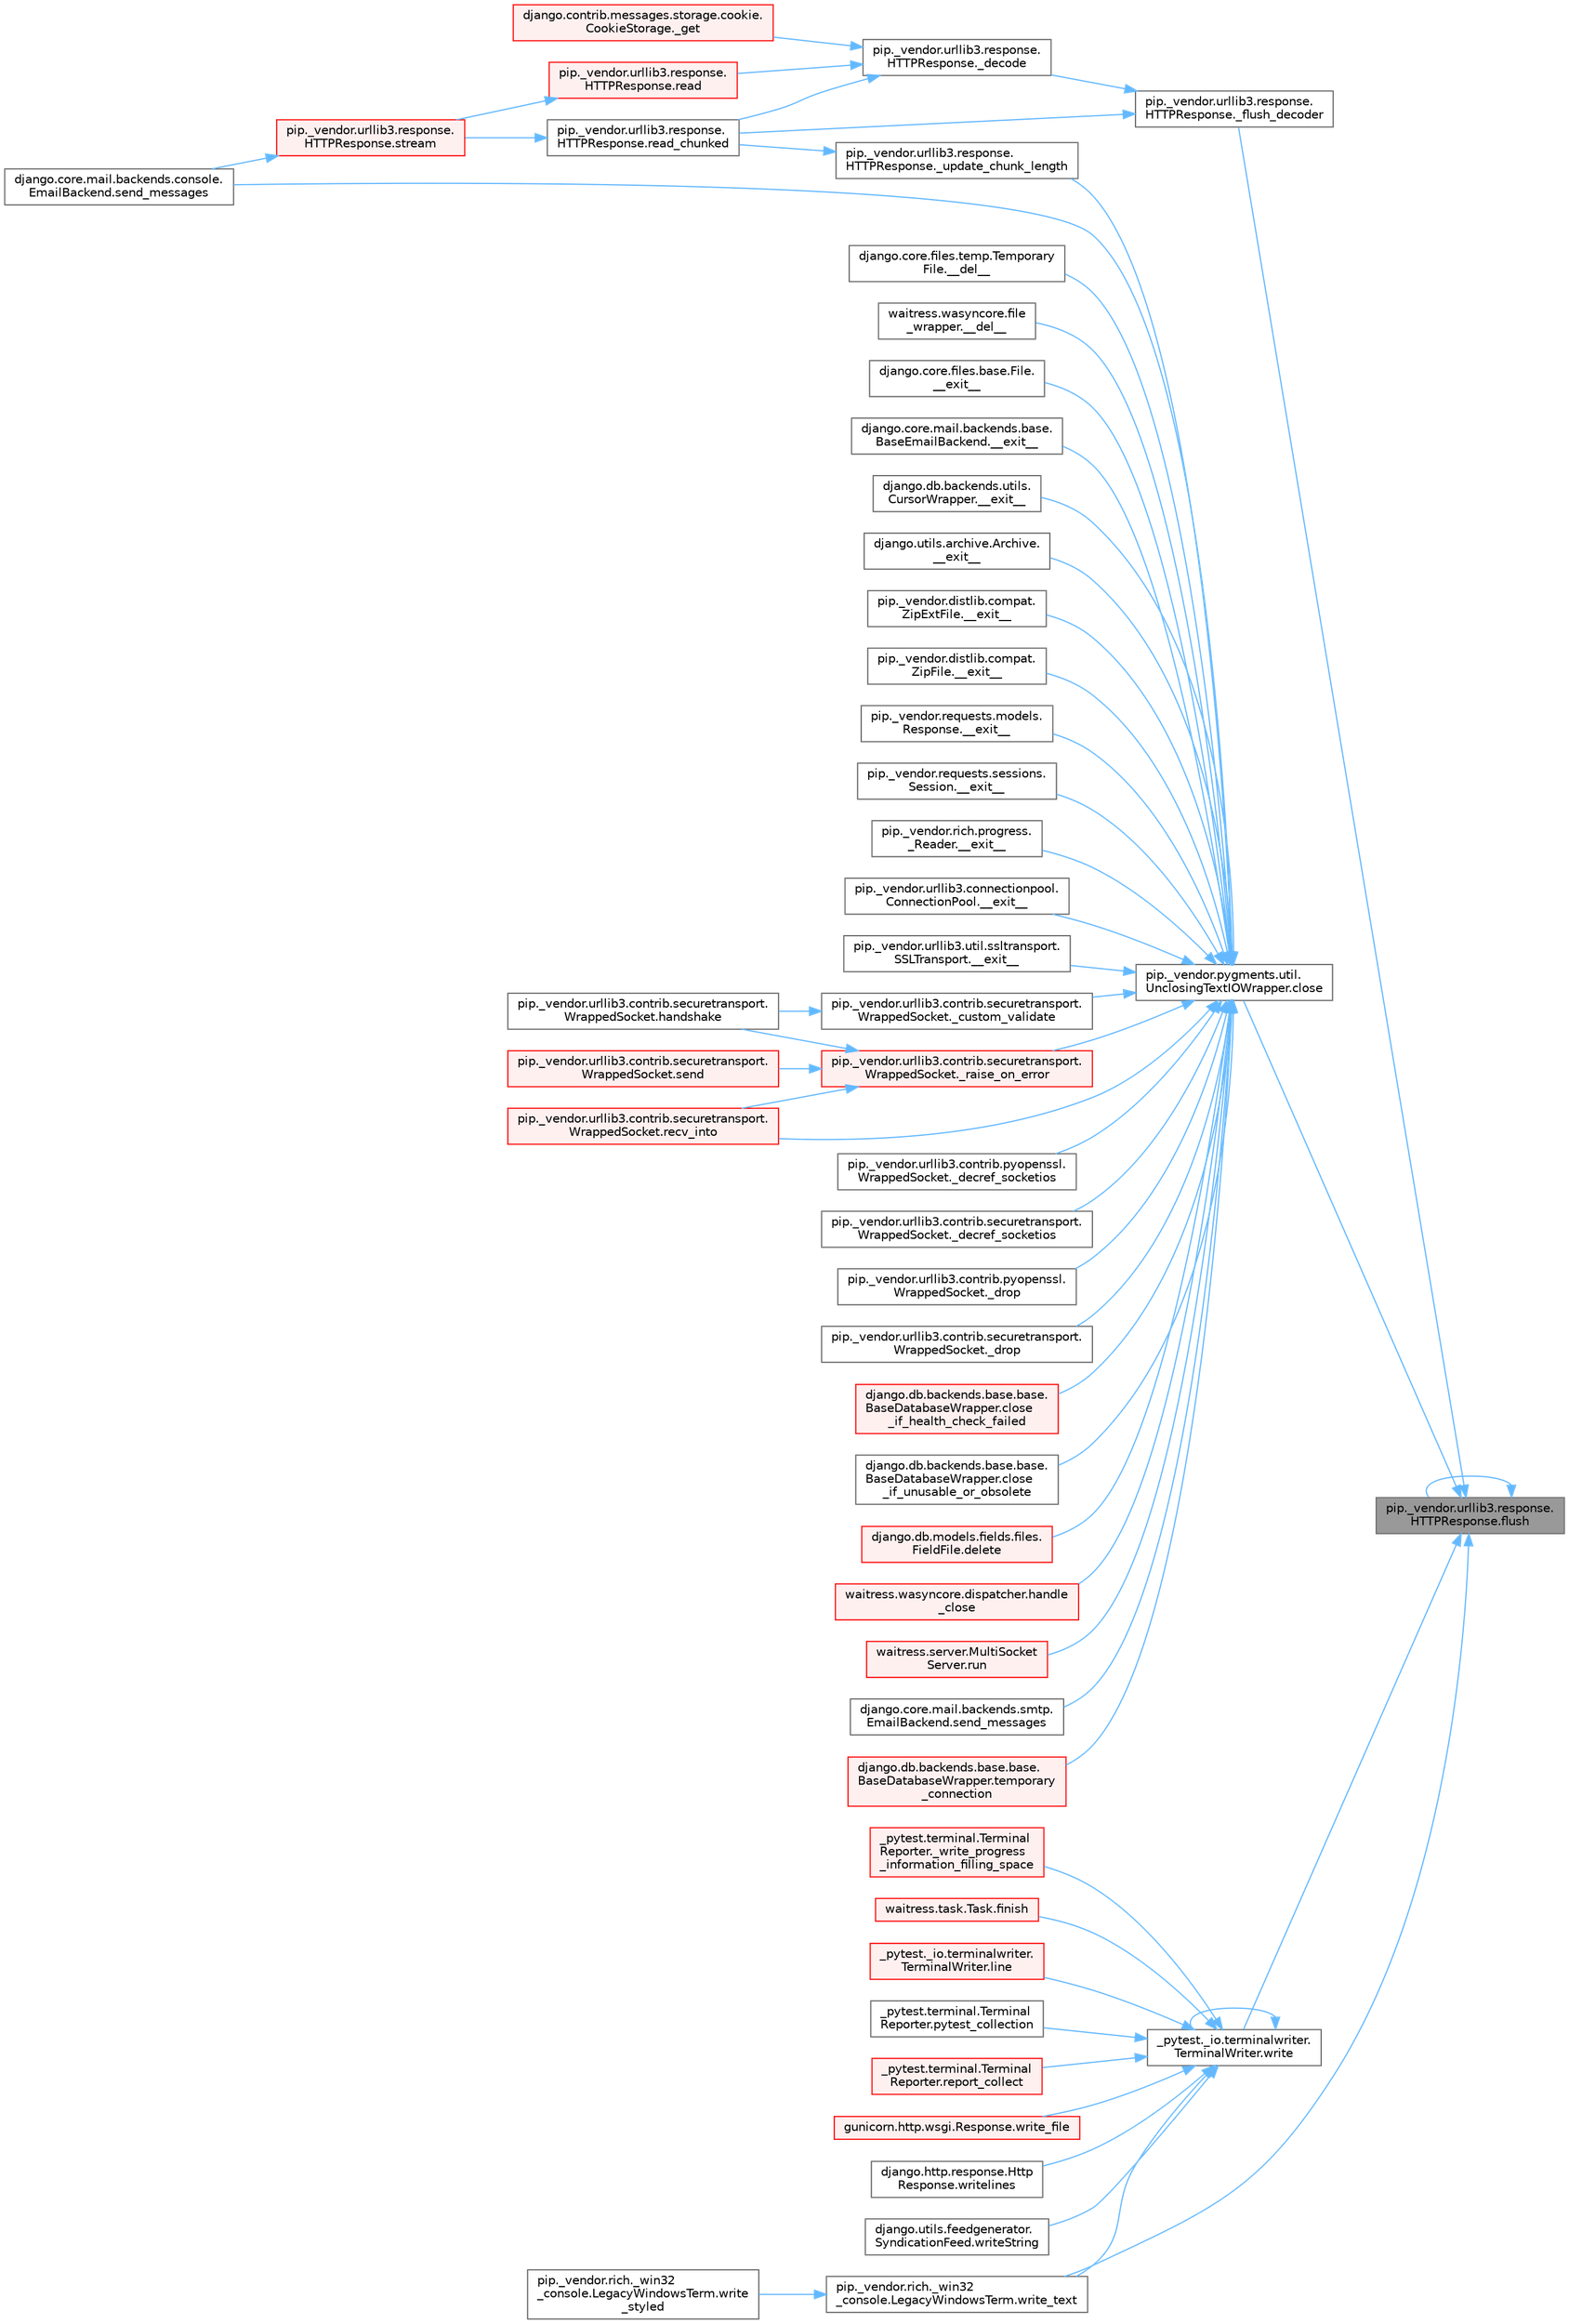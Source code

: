 digraph "pip._vendor.urllib3.response.HTTPResponse.flush"
{
 // LATEX_PDF_SIZE
  bgcolor="transparent";
  edge [fontname=Helvetica,fontsize=10,labelfontname=Helvetica,labelfontsize=10];
  node [fontname=Helvetica,fontsize=10,shape=box,height=0.2,width=0.4];
  rankdir="RL";
  Node1 [id="Node000001",label="pip._vendor.urllib3.response.\lHTTPResponse.flush",height=0.2,width=0.4,color="gray40", fillcolor="grey60", style="filled", fontcolor="black",tooltip=" "];
  Node1 -> Node2 [id="edge1_Node000001_Node000002",dir="back",color="steelblue1",style="solid",tooltip=" "];
  Node2 [id="Node000002",label="pip._vendor.urllib3.response.\lHTTPResponse._flush_decoder",height=0.2,width=0.4,color="grey40", fillcolor="white", style="filled",URL="$classpip_1_1__vendor_1_1urllib3_1_1response_1_1_h_t_t_p_response.html#a8af5efe5d81890f31c645c1b3e1b532a",tooltip=" "];
  Node2 -> Node3 [id="edge2_Node000002_Node000003",dir="back",color="steelblue1",style="solid",tooltip=" "];
  Node3 [id="Node000003",label="pip._vendor.urllib3.response.\lHTTPResponse._decode",height=0.2,width=0.4,color="grey40", fillcolor="white", style="filled",URL="$classpip_1_1__vendor_1_1urllib3_1_1response_1_1_h_t_t_p_response.html#a8678676b28422ac1205fd245662f6a2c",tooltip=" "];
  Node3 -> Node4 [id="edge3_Node000003_Node000004",dir="back",color="steelblue1",style="solid",tooltip=" "];
  Node4 [id="Node000004",label="django.contrib.messages.storage.cookie.\lCookieStorage._get",height=0.2,width=0.4,color="red", fillcolor="#FFF0F0", style="filled",URL="$classdjango_1_1contrib_1_1messages_1_1storage_1_1cookie_1_1_cookie_storage.html#a39d084f6072109675c9ef06c047174e8",tooltip=" "];
  Node3 -> Node3181 [id="edge4_Node000003_Node003181",dir="back",color="steelblue1",style="solid",tooltip=" "];
  Node3181 [id="Node003181",label="pip._vendor.urllib3.response.\lHTTPResponse.read",height=0.2,width=0.4,color="red", fillcolor="#FFF0F0", style="filled",URL="$classpip_1_1__vendor_1_1urllib3_1_1response_1_1_h_t_t_p_response.html#af2e8ded2867c7f29976cbe251a10178f",tooltip=" "];
  Node3181 -> Node167 [id="edge5_Node003181_Node000167",dir="back",color="steelblue1",style="solid",tooltip=" "];
  Node167 [id="Node000167",label="pip._vendor.urllib3.response.\lHTTPResponse.stream",height=0.2,width=0.4,color="red", fillcolor="#FFF0F0", style="filled",URL="$classpip_1_1__vendor_1_1urllib3_1_1response_1_1_h_t_t_p_response.html#a8d802b25f09dd341838a1d631ffc4f62",tooltip=" "];
  Node167 -> Node1384 [id="edge6_Node000167_Node001384",dir="back",color="steelblue1",style="solid",tooltip=" "];
  Node1384 [id="Node001384",label="django.core.mail.backends.console.\lEmailBackend.send_messages",height=0.2,width=0.4,color="grey40", fillcolor="white", style="filled",URL="$classdjango_1_1core_1_1mail_1_1backends_1_1console_1_1_email_backend.html#ae3c7f922df87a228638e98cbb97a3deb",tooltip=" "];
  Node3 -> Node166 [id="edge7_Node000003_Node000166",dir="back",color="steelblue1",style="solid",tooltip=" "];
  Node166 [id="Node000166",label="pip._vendor.urllib3.response.\lHTTPResponse.read_chunked",height=0.2,width=0.4,color="grey40", fillcolor="white", style="filled",URL="$classpip_1_1__vendor_1_1urllib3_1_1response_1_1_h_t_t_p_response.html#a6d821d8da48e729768e93a7058db6d8e",tooltip=" "];
  Node166 -> Node167 [id="edge8_Node000166_Node000167",dir="back",color="steelblue1",style="solid",tooltip=" "];
  Node2 -> Node166 [id="edge9_Node000002_Node000166",dir="back",color="steelblue1",style="solid",tooltip=" "];
  Node1 -> Node62 [id="edge10_Node000001_Node000062",dir="back",color="steelblue1",style="solid",tooltip=" "];
  Node62 [id="Node000062",label="pip._vendor.pygments.util.\lUnclosingTextIOWrapper.close",height=0.2,width=0.4,color="grey40", fillcolor="white", style="filled",URL="$classpip_1_1__vendor_1_1pygments_1_1util_1_1_unclosing_text_i_o_wrapper.html#a8b7334932e365946b03244a148e50846",tooltip=" "];
  Node62 -> Node63 [id="edge11_Node000062_Node000063",dir="back",color="steelblue1",style="solid",tooltip=" "];
  Node63 [id="Node000063",label="django.core.files.temp.Temporary\lFile.__del__",height=0.2,width=0.4,color="grey40", fillcolor="white", style="filled",URL="$classdjango_1_1core_1_1files_1_1temp_1_1_temporary_file.html#a95809e90e91ff4f43e62813734a1ff5f",tooltip=" "];
  Node62 -> Node64 [id="edge12_Node000062_Node000064",dir="back",color="steelblue1",style="solid",tooltip=" "];
  Node64 [id="Node000064",label="waitress.wasyncore.file\l_wrapper.__del__",height=0.2,width=0.4,color="grey40", fillcolor="white", style="filled",URL="$classwaitress_1_1wasyncore_1_1file__wrapper.html#a4e25ecc24a6210bc5e295c433e632780",tooltip=" "];
  Node62 -> Node65 [id="edge13_Node000062_Node000065",dir="back",color="steelblue1",style="solid",tooltip=" "];
  Node65 [id="Node000065",label="django.core.files.base.File.\l__exit__",height=0.2,width=0.4,color="grey40", fillcolor="white", style="filled",URL="$classdjango_1_1core_1_1files_1_1base_1_1_file.html#ae0b1191c5014d84fee107227495e239c",tooltip=" "];
  Node62 -> Node66 [id="edge14_Node000062_Node000066",dir="back",color="steelblue1",style="solid",tooltip=" "];
  Node66 [id="Node000066",label="django.core.mail.backends.base.\lBaseEmailBackend.__exit__",height=0.2,width=0.4,color="grey40", fillcolor="white", style="filled",URL="$classdjango_1_1core_1_1mail_1_1backends_1_1base_1_1_base_email_backend.html#ab6610ac0ed4aba1a8172e85b59065503",tooltip=" "];
  Node62 -> Node67 [id="edge15_Node000062_Node000067",dir="back",color="steelblue1",style="solid",tooltip=" "];
  Node67 [id="Node000067",label="django.db.backends.utils.\lCursorWrapper.__exit__",height=0.2,width=0.4,color="grey40", fillcolor="white", style="filled",URL="$classdjango_1_1db_1_1backends_1_1utils_1_1_cursor_wrapper.html#a02f5176bb3b2e598d12ac8fdf26f3496",tooltip=" "];
  Node62 -> Node68 [id="edge16_Node000062_Node000068",dir="back",color="steelblue1",style="solid",tooltip=" "];
  Node68 [id="Node000068",label="django.utils.archive.Archive.\l__exit__",height=0.2,width=0.4,color="grey40", fillcolor="white", style="filled",URL="$classdjango_1_1utils_1_1archive_1_1_archive.html#a9a50df9316e6d45236868d7561a13d78",tooltip=" "];
  Node62 -> Node69 [id="edge17_Node000062_Node000069",dir="back",color="steelblue1",style="solid",tooltip=" "];
  Node69 [id="Node000069",label="pip._vendor.distlib.compat.\lZipExtFile.__exit__",height=0.2,width=0.4,color="grey40", fillcolor="white", style="filled",URL="$classpip_1_1__vendor_1_1distlib_1_1compat_1_1_zip_ext_file.html#ad18398fe6a9f5109a3b0a62aa29d830c",tooltip=" "];
  Node62 -> Node70 [id="edge18_Node000062_Node000070",dir="back",color="steelblue1",style="solid",tooltip=" "];
  Node70 [id="Node000070",label="pip._vendor.distlib.compat.\lZipFile.__exit__",height=0.2,width=0.4,color="grey40", fillcolor="white", style="filled",URL="$classpip_1_1__vendor_1_1distlib_1_1compat_1_1_zip_file.html#ae730617981b5947edb5f7838f1caabb4",tooltip=" "];
  Node62 -> Node71 [id="edge19_Node000062_Node000071",dir="back",color="steelblue1",style="solid",tooltip=" "];
  Node71 [id="Node000071",label="pip._vendor.requests.models.\lResponse.__exit__",height=0.2,width=0.4,color="grey40", fillcolor="white", style="filled",URL="$classpip_1_1__vendor_1_1requests_1_1models_1_1_response.html#a1f5f32680ba6cd5002b2c19b7b8b0705",tooltip=" "];
  Node62 -> Node72 [id="edge20_Node000062_Node000072",dir="back",color="steelblue1",style="solid",tooltip=" "];
  Node72 [id="Node000072",label="pip._vendor.requests.sessions.\lSession.__exit__",height=0.2,width=0.4,color="grey40", fillcolor="white", style="filled",URL="$classpip_1_1__vendor_1_1requests_1_1sessions_1_1_session.html#aa063240820ab2fc28ed471a014a47963",tooltip=" "];
  Node62 -> Node73 [id="edge21_Node000062_Node000073",dir="back",color="steelblue1",style="solid",tooltip=" "];
  Node73 [id="Node000073",label="pip._vendor.rich.progress.\l_Reader.__exit__",height=0.2,width=0.4,color="grey40", fillcolor="white", style="filled",URL="$classpip_1_1__vendor_1_1rich_1_1progress_1_1___reader.html#a82781ca9c3ea0f5a0a3f9bd309e05b85",tooltip=" "];
  Node62 -> Node74 [id="edge22_Node000062_Node000074",dir="back",color="steelblue1",style="solid",tooltip=" "];
  Node74 [id="Node000074",label="pip._vendor.urllib3.connectionpool.\lConnectionPool.__exit__",height=0.2,width=0.4,color="grey40", fillcolor="white", style="filled",URL="$classpip_1_1__vendor_1_1urllib3_1_1connectionpool_1_1_connection_pool.html#adfa39f03564a54c98c18206145aa9d0f",tooltip=" "];
  Node62 -> Node75 [id="edge23_Node000062_Node000075",dir="back",color="steelblue1",style="solid",tooltip=" "];
  Node75 [id="Node000075",label="pip._vendor.urllib3.util.ssltransport.\lSSLTransport.__exit__",height=0.2,width=0.4,color="grey40", fillcolor="white", style="filled",URL="$classpip_1_1__vendor_1_1urllib3_1_1util_1_1ssltransport_1_1_s_s_l_transport.html#ae3f2aec625e9a75bbcd96b467cf3b7fd",tooltip=" "];
  Node62 -> Node76 [id="edge24_Node000062_Node000076",dir="back",color="steelblue1",style="solid",tooltip=" "];
  Node76 [id="Node000076",label="pip._vendor.urllib3.contrib.securetransport.\lWrappedSocket._custom_validate",height=0.2,width=0.4,color="grey40", fillcolor="white", style="filled",URL="$classpip_1_1__vendor_1_1urllib3_1_1contrib_1_1securetransport_1_1_wrapped_socket.html#a792d7036b5574cd74ffbf75a1d40e8ea",tooltip=" "];
  Node76 -> Node77 [id="edge25_Node000076_Node000077",dir="back",color="steelblue1",style="solid",tooltip=" "];
  Node77 [id="Node000077",label="pip._vendor.urllib3.contrib.securetransport.\lWrappedSocket.handshake",height=0.2,width=0.4,color="grey40", fillcolor="white", style="filled",URL="$classpip_1_1__vendor_1_1urllib3_1_1contrib_1_1securetransport_1_1_wrapped_socket.html#ac0de046ad30d232ba19920b348f1b1e3",tooltip=" "];
  Node62 -> Node78 [id="edge26_Node000062_Node000078",dir="back",color="steelblue1",style="solid",tooltip=" "];
  Node78 [id="Node000078",label="pip._vendor.urllib3.contrib.pyopenssl.\lWrappedSocket._decref_socketios",height=0.2,width=0.4,color="grey40", fillcolor="white", style="filled",URL="$classpip_1_1__vendor_1_1urllib3_1_1contrib_1_1pyopenssl_1_1_wrapped_socket.html#a852978001c35f19a5668b6b635b4d466",tooltip=" "];
  Node62 -> Node79 [id="edge27_Node000062_Node000079",dir="back",color="steelblue1",style="solid",tooltip=" "];
  Node79 [id="Node000079",label="pip._vendor.urllib3.contrib.securetransport.\lWrappedSocket._decref_socketios",height=0.2,width=0.4,color="grey40", fillcolor="white", style="filled",URL="$classpip_1_1__vendor_1_1urllib3_1_1contrib_1_1securetransport_1_1_wrapped_socket.html#aece833c51ea926f1a23410d725e8e0bc",tooltip=" "];
  Node62 -> Node80 [id="edge28_Node000062_Node000080",dir="back",color="steelblue1",style="solid",tooltip=" "];
  Node80 [id="Node000080",label="pip._vendor.urllib3.contrib.pyopenssl.\lWrappedSocket._drop",height=0.2,width=0.4,color="grey40", fillcolor="white", style="filled",URL="$classpip_1_1__vendor_1_1urllib3_1_1contrib_1_1pyopenssl_1_1_wrapped_socket.html#a7d3e248bcf60a9d8606bbcde69f785f5",tooltip=" "];
  Node62 -> Node81 [id="edge29_Node000062_Node000081",dir="back",color="steelblue1",style="solid",tooltip=" "];
  Node81 [id="Node000081",label="pip._vendor.urllib3.contrib.securetransport.\lWrappedSocket._drop",height=0.2,width=0.4,color="grey40", fillcolor="white", style="filled",URL="$classpip_1_1__vendor_1_1urllib3_1_1contrib_1_1securetransport_1_1_wrapped_socket.html#aa5120335fca67c7dd6cc4b1cf6d7e74f",tooltip=" "];
  Node62 -> Node82 [id="edge30_Node000062_Node000082",dir="back",color="steelblue1",style="solid",tooltip=" "];
  Node82 [id="Node000082",label="pip._vendor.urllib3.contrib.securetransport.\lWrappedSocket._raise_on_error",height=0.2,width=0.4,color="red", fillcolor="#FFF0F0", style="filled",URL="$classpip_1_1__vendor_1_1urllib3_1_1contrib_1_1securetransport_1_1_wrapped_socket.html#ae89ceec48b026fbcf5e9888ee21e0c09",tooltip=" "];
  Node82 -> Node77 [id="edge31_Node000082_Node000077",dir="back",color="steelblue1",style="solid",tooltip=" "];
  Node82 -> Node83 [id="edge32_Node000082_Node000083",dir="back",color="steelblue1",style="solid",tooltip=" "];
  Node83 [id="Node000083",label="pip._vendor.urllib3.contrib.securetransport.\lWrappedSocket.recv_into",height=0.2,width=0.4,color="red", fillcolor="#FFF0F0", style="filled",URL="$classpip_1_1__vendor_1_1urllib3_1_1contrib_1_1securetransport_1_1_wrapped_socket.html#aedfc3cd814ef6075e6907e05860b45d6",tooltip=" "];
  Node82 -> Node90 [id="edge33_Node000082_Node000090",dir="back",color="steelblue1",style="solid",tooltip=" "];
  Node90 [id="Node000090",label="pip._vendor.urllib3.contrib.securetransport.\lWrappedSocket.send",height=0.2,width=0.4,color="red", fillcolor="#FFF0F0", style="filled",URL="$classpip_1_1__vendor_1_1urllib3_1_1contrib_1_1securetransport_1_1_wrapped_socket.html#afefa6637ff2836086372e94b4872b076",tooltip=" "];
  Node62 -> Node165 [id="edge34_Node000062_Node000165",dir="back",color="steelblue1",style="solid",tooltip=" "];
  Node165 [id="Node000165",label="pip._vendor.urllib3.response.\lHTTPResponse._update_chunk_length",height=0.2,width=0.4,color="grey40", fillcolor="white", style="filled",URL="$classpip_1_1__vendor_1_1urllib3_1_1response_1_1_h_t_t_p_response.html#adbdd73c32bc7b36f2120d5ab8189e8d8",tooltip=" "];
  Node165 -> Node166 [id="edge35_Node000165_Node000166",dir="back",color="steelblue1",style="solid",tooltip=" "];
  Node62 -> Node388 [id="edge36_Node000062_Node000388",dir="back",color="steelblue1",style="solid",tooltip=" "];
  Node388 [id="Node000388",label="django.db.backends.base.base.\lBaseDatabaseWrapper.close\l_if_health_check_failed",height=0.2,width=0.4,color="red", fillcolor="#FFF0F0", style="filled",URL="$classdjango_1_1db_1_1backends_1_1base_1_1base_1_1_base_database_wrapper.html#a3f4d11734d2da94781f00468b6bd3981",tooltip=" "];
  Node62 -> Node1615 [id="edge37_Node000062_Node001615",dir="back",color="steelblue1",style="solid",tooltip=" "];
  Node1615 [id="Node001615",label="django.db.backends.base.base.\lBaseDatabaseWrapper.close\l_if_unusable_or_obsolete",height=0.2,width=0.4,color="grey40", fillcolor="white", style="filled",URL="$classdjango_1_1db_1_1backends_1_1base_1_1base_1_1_base_database_wrapper.html#a599dfc5a8da20da69ffa5a94869dad01",tooltip=" "];
  Node62 -> Node1616 [id="edge38_Node000062_Node001616",dir="back",color="steelblue1",style="solid",tooltip=" "];
  Node1616 [id="Node001616",label="django.db.models.fields.files.\lFieldFile.delete",height=0.2,width=0.4,color="red", fillcolor="#FFF0F0", style="filled",URL="$classdjango_1_1db_1_1models_1_1fields_1_1files_1_1_field_file.html#a9ceb820ca3d1263f793b61694dbc8214",tooltip=" "];
  Node62 -> Node1617 [id="edge39_Node000062_Node001617",dir="back",color="steelblue1",style="solid",tooltip=" "];
  Node1617 [id="Node001617",label="waitress.wasyncore.dispatcher.handle\l_close",height=0.2,width=0.4,color="red", fillcolor="#FFF0F0", style="filled",URL="$classwaitress_1_1wasyncore_1_1dispatcher.html#a3aa67ce99ade5536c206ebc997189803",tooltip=" "];
  Node62 -> Node83 [id="edge40_Node000062_Node000083",dir="back",color="steelblue1",style="solid",tooltip=" "];
  Node62 -> Node1638 [id="edge41_Node000062_Node001638",dir="back",color="steelblue1",style="solid",tooltip=" "];
  Node1638 [id="Node001638",label="waitress.server.MultiSocket\lServer.run",height=0.2,width=0.4,color="red", fillcolor="#FFF0F0", style="filled",URL="$classwaitress_1_1server_1_1_multi_socket_server.html#ab67cbf2d39ebd4060101ae1cbb6bec51",tooltip=" "];
  Node62 -> Node1384 [id="edge42_Node000062_Node001384",dir="back",color="steelblue1",style="solid",tooltip=" "];
  Node62 -> Node1385 [id="edge43_Node000062_Node001385",dir="back",color="steelblue1",style="solid",tooltip=" "];
  Node1385 [id="Node001385",label="django.core.mail.backends.smtp.\lEmailBackend.send_messages",height=0.2,width=0.4,color="grey40", fillcolor="white", style="filled",URL="$classdjango_1_1core_1_1mail_1_1backends_1_1smtp_1_1_email_backend.html#a0d829964e867581b24047266e5c3dca6",tooltip=" "];
  Node62 -> Node1639 [id="edge44_Node000062_Node001639",dir="back",color="steelblue1",style="solid",tooltip=" "];
  Node1639 [id="Node001639",label="django.db.backends.base.base.\lBaseDatabaseWrapper.temporary\l_connection",height=0.2,width=0.4,color="red", fillcolor="#FFF0F0", style="filled",URL="$classdjango_1_1db_1_1backends_1_1base_1_1base_1_1_base_database_wrapper.html#a605fd92d7af39b1b987426a269121b0c",tooltip=" "];
  Node1 -> Node1 [id="edge45_Node000001_Node000001",dir="back",color="steelblue1",style="solid",tooltip=" "];
  Node1 -> Node173 [id="edge46_Node000001_Node000173",dir="back",color="steelblue1",style="solid",tooltip=" "];
  Node173 [id="Node000173",label="_pytest._io.terminalwriter.\lTerminalWriter.write",height=0.2,width=0.4,color="grey40", fillcolor="white", style="filled",URL="$class__pytest_1_1__io_1_1terminalwriter_1_1_terminal_writer.html#ab011b237aec5bafbe3761ee6eceaa5b1",tooltip=" "];
  Node173 -> Node174 [id="edge47_Node000173_Node000174",dir="back",color="steelblue1",style="solid",tooltip=" "];
  Node174 [id="Node000174",label="_pytest.terminal.Terminal\lReporter._write_progress\l_information_filling_space",height=0.2,width=0.4,color="red", fillcolor="#FFF0F0", style="filled",URL="$class__pytest_1_1terminal_1_1_terminal_reporter.html#a915f19bb955611b65c211c611c4568b1",tooltip=" "];
  Node173 -> Node177 [id="edge48_Node000173_Node000177",dir="back",color="steelblue1",style="solid",tooltip=" "];
  Node177 [id="Node000177",label="waitress.task.Task.finish",height=0.2,width=0.4,color="red", fillcolor="#FFF0F0", style="filled",URL="$classwaitress_1_1task_1_1_task.html#a1e94739ac27e14a159d0e17c6d3e54b2",tooltip=" "];
  Node173 -> Node246 [id="edge49_Node000173_Node000246",dir="back",color="steelblue1",style="solid",tooltip=" "];
  Node246 [id="Node000246",label="_pytest._io.terminalwriter.\lTerminalWriter.line",height=0.2,width=0.4,color="red", fillcolor="#FFF0F0", style="filled",URL="$class__pytest_1_1__io_1_1terminalwriter_1_1_terminal_writer.html#a70c206b6c71b946771673c95d93d5d5a",tooltip=" "];
  Node173 -> Node597 [id="edge50_Node000173_Node000597",dir="back",color="steelblue1",style="solid",tooltip=" "];
  Node597 [id="Node000597",label="_pytest.terminal.Terminal\lReporter.pytest_collection",height=0.2,width=0.4,color="grey40", fillcolor="white", style="filled",URL="$class__pytest_1_1terminal_1_1_terminal_reporter.html#a1c7fd0ed91d4a12bb30c452d893e467f",tooltip=" "];
  Node173 -> Node598 [id="edge51_Node000173_Node000598",dir="back",color="steelblue1",style="solid",tooltip=" "];
  Node598 [id="Node000598",label="_pytest.terminal.Terminal\lReporter.report_collect",height=0.2,width=0.4,color="red", fillcolor="#FFF0F0", style="filled",URL="$class__pytest_1_1terminal_1_1_terminal_reporter.html#a8aaee1238de041e936a2d65c80d5458b",tooltip=" "];
  Node173 -> Node173 [id="edge52_Node000173_Node000173",dir="back",color="steelblue1",style="solid",tooltip=" "];
  Node173 -> Node601 [id="edge53_Node000173_Node000601",dir="back",color="steelblue1",style="solid",tooltip=" "];
  Node601 [id="Node000601",label="gunicorn.http.wsgi.Response.write_file",height=0.2,width=0.4,color="red", fillcolor="#FFF0F0", style="filled",URL="$classgunicorn_1_1http_1_1wsgi_1_1_response.html#a469fe7554d4ffcd4dd1497f24d216329",tooltip=" "];
  Node173 -> Node603 [id="edge54_Node000173_Node000603",dir="back",color="steelblue1",style="solid",tooltip=" "];
  Node603 [id="Node000603",label="pip._vendor.rich._win32\l_console.LegacyWindowsTerm.write_text",height=0.2,width=0.4,color="grey40", fillcolor="white", style="filled",URL="$classpip_1_1__vendor_1_1rich_1_1__win32__console_1_1_legacy_windows_term.html#a285165149598e15cac2caf4d03385612",tooltip=" "];
  Node603 -> Node604 [id="edge55_Node000603_Node000604",dir="back",color="steelblue1",style="solid",tooltip=" "];
  Node604 [id="Node000604",label="pip._vendor.rich._win32\l_console.LegacyWindowsTerm.write\l_styled",height=0.2,width=0.4,color="grey40", fillcolor="white", style="filled",URL="$classpip_1_1__vendor_1_1rich_1_1__win32__console_1_1_legacy_windows_term.html#a6c68d312ebee6e27cb3e871496da2c42",tooltip=" "];
  Node173 -> Node605 [id="edge56_Node000173_Node000605",dir="back",color="steelblue1",style="solid",tooltip=" "];
  Node605 [id="Node000605",label="django.http.response.Http\lResponse.writelines",height=0.2,width=0.4,color="grey40", fillcolor="white", style="filled",URL="$classdjango_1_1http_1_1response_1_1_http_response.html#aceaa0c2997dfd21c34c44056e7292914",tooltip=" "];
  Node173 -> Node606 [id="edge57_Node000173_Node000606",dir="back",color="steelblue1",style="solid",tooltip=" "];
  Node606 [id="Node000606",label="django.utils.feedgenerator.\lSyndicationFeed.writeString",height=0.2,width=0.4,color="grey40", fillcolor="white", style="filled",URL="$classdjango_1_1utils_1_1feedgenerator_1_1_syndication_feed.html#a78aa2a245467085cb79cdca0dc35f677",tooltip=" "];
  Node1 -> Node603 [id="edge58_Node000001_Node000603",dir="back",color="steelblue1",style="solid",tooltip=" "];
}
